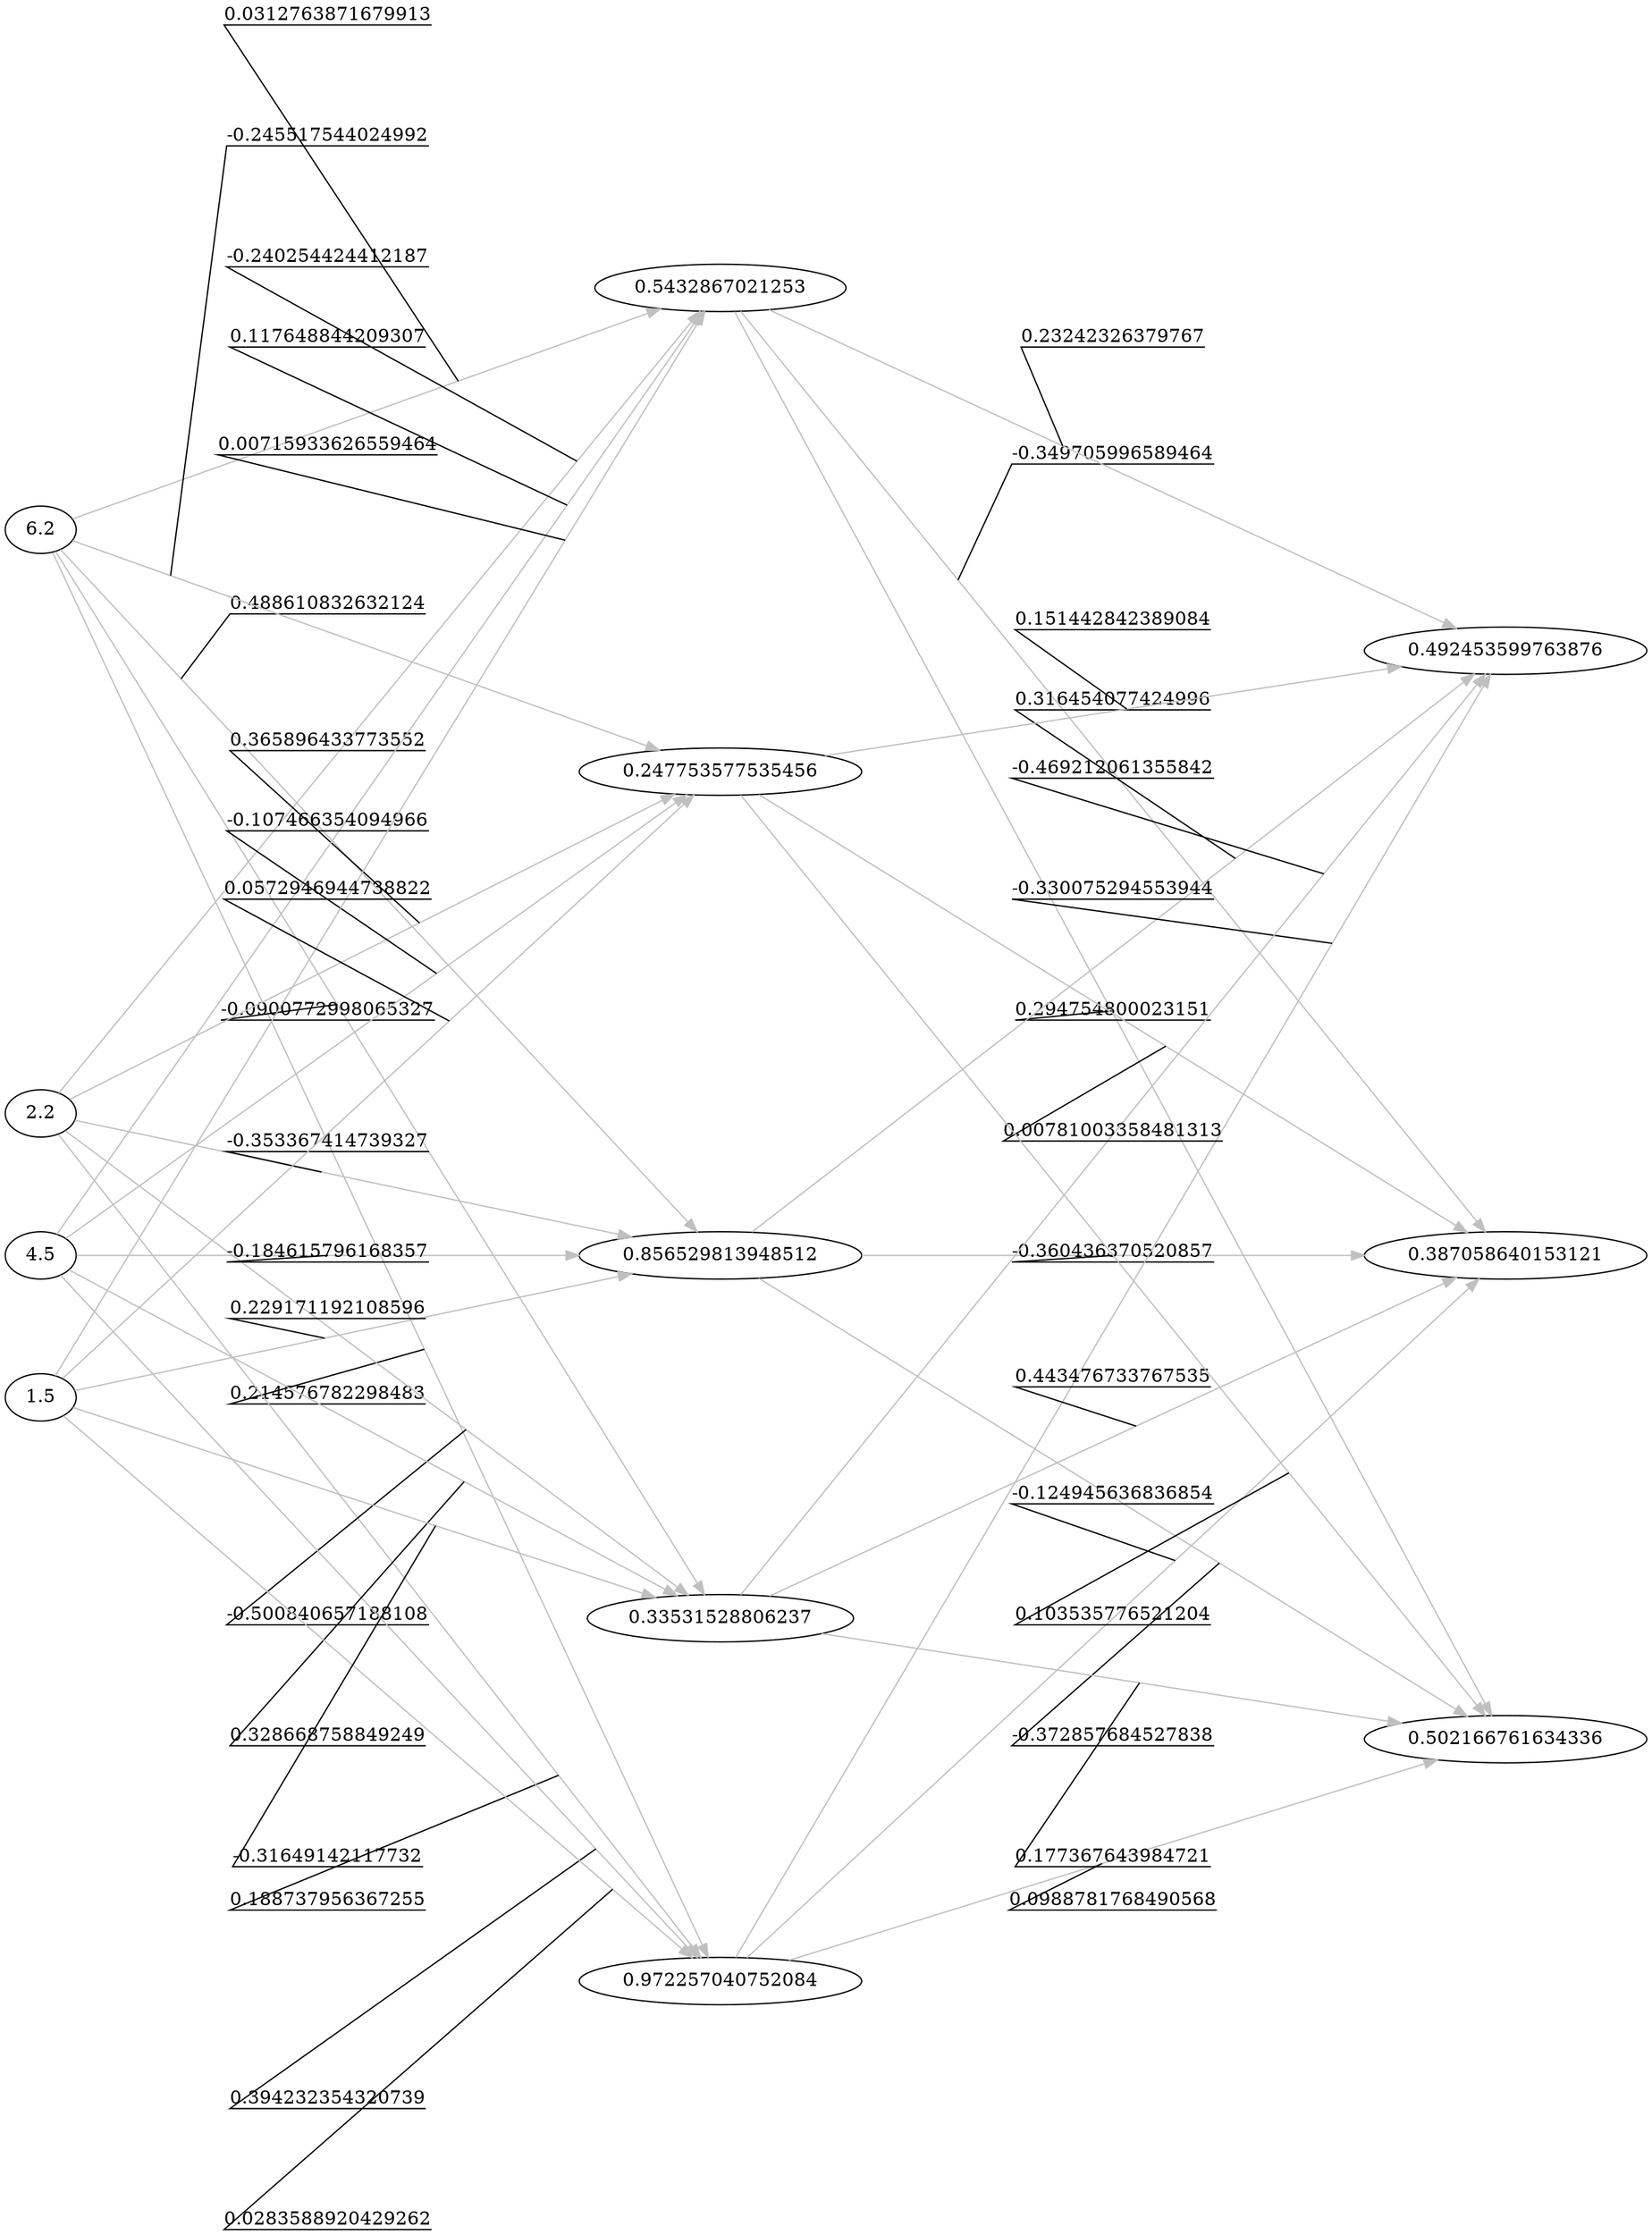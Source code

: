 digraph { 
rankdir=LR;
nodesep=1;
ranksep=3;
splines=line;
{ rank=same; "6.2" "2.2" "4.5" "1.5" ; }
{ rank=same; "0.5432867021253" "0.856529813948512" "0.972257040752084" "0.33531528806237" "0.247753577535456" "0.5432867021253" "0.856529813948512" "0.972257040752084" "0.33531528806237" "0.247753577535456" "0.5432867021253" "0.856529813948512" "0.972257040752084" "0.33531528806237" "0.247753577535456" "0.5432867021253" "0.856529813948512" "0.972257040752084" "0.33531528806237" "0.247753577535456" ; }
"6.2" -> "0.5432867021253" [label="0.0312763871679913" color="grey" decorate=true];
"6.2" -> "0.856529813948512" [label="0.488610832632124" color="grey" decorate=true];
"6.2" -> "0.972257040752084" [label="0.214576782298483" color="grey" decorate=true];
"6.2" -> "0.33531528806237" [label="-0.0900772998065327" color="grey" decorate=true];
"6.2" -> "0.247753577535456" [label="-0.245517544024992" color="grey" decorate=true];
"2.2" -> "0.5432867021253" [label="-0.240254424412187" color="grey" decorate=true];
"2.2" -> "0.856529813948512" [label="-0.353367414739327" color="grey" decorate=true];
"2.2" -> "0.972257040752084" [label="0.188737956367255" color="grey" decorate=true];
"2.2" -> "0.33531528806237" [label="-0.500840657188108" color="grey" decorate=true];
"2.2" -> "0.247753577535456" [label="0.365896433773552" color="grey" decorate=true];
"4.5" -> "0.5432867021253" [label="0.117648844209307" color="grey" decorate=true];
"4.5" -> "0.856529813948512" [label="-0.184615796168357" color="grey" decorate=true];
"4.5" -> "0.972257040752084" [label="0.394232354320739" color="grey" decorate=true];
"4.5" -> "0.33531528806237" [label="0.328668758849249" color="grey" decorate=true];
"4.5" -> "0.247753577535456" [label="-0.107466354094966" color="grey" decorate=true];
"1.5" -> "0.5432867021253" [label="0.00715933626559464" color="grey" decorate=true];
"1.5" -> "0.856529813948512" [label="0.229171192108596" color="grey" decorate=true];
"1.5" -> "0.972257040752084" [label="0.0283588920429262" color="grey" decorate=true];
"1.5" -> "0.33531528806237" [label="-0.31649142117732" color="grey" decorate=true];
"1.5" -> "0.247753577535456" [label="0.0572946944738822" color="grey" decorate=true];
{ rank=same; "0.387058640153121" "0.502166761634336" "0.492453599763876" "0.387058640153121" "0.502166761634336" "0.492453599763876" "0.387058640153121" "0.502166761634336" "0.492453599763876" "0.387058640153121" "0.502166761634336" "0.492453599763876" "0.387058640153121" "0.502166761634336" "0.492453599763876" ; }
"0.5432867021253" -> "0.387058640153121" [label="-0.349705996589464" color="grey" decorate=true];
"0.5432867021253" -> "0.502166761634336" [label="0.294754800023151" color="grey" decorate=true];
"0.5432867021253" -> "0.492453599763876" [label="0.23242326379767" color="grey" decorate=true];
"0.856529813948512" -> "0.387058640153121" [label="-0.360436370520857" color="grey" decorate=true];
"0.856529813948512" -> "0.502166761634336" [label="-0.372857684527838" color="grey" decorate=true];
"0.856529813948512" -> "0.492453599763876" [label="0.316454077424996" color="grey" decorate=true];
"0.972257040752084" -> "0.387058640153121" [label="-0.124945636836854" color="grey" decorate=true];
"0.972257040752084" -> "0.502166761634336" [label="0.0988781768490568" color="grey" decorate=true];
"0.972257040752084" -> "0.492453599763876" [label="-0.330075294553944" color="grey" decorate=true];
"0.33531528806237" -> "0.387058640153121" [label="0.443476733767535" color="grey" decorate=true];
"0.33531528806237" -> "0.502166761634336" [label="0.177367643984721" color="grey" decorate=true];
"0.33531528806237" -> "0.492453599763876" [label="-0.469212061355842" color="grey" decorate=true];
"0.247753577535456" -> "0.387058640153121" [label="0.00781003358481313" color="grey" decorate=true];
"0.247753577535456" -> "0.502166761634336" [label="0.103535776521204" color="grey" decorate=true];
"0.247753577535456" -> "0.492453599763876" [label="0.151442842389084" color="grey" decorate=true];
}
